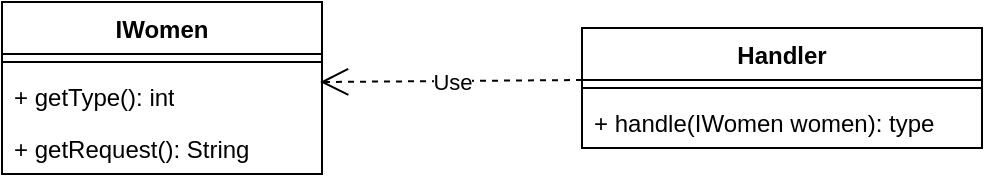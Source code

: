 <mxfile version="27.2.0">
  <diagram name="第 1 页" id="M5rMmSOb1I-2sW1AEaWO">
    <mxGraphModel dx="1174" dy="790" grid="1" gridSize="10" guides="1" tooltips="1" connect="1" arrows="1" fold="1" page="1" pageScale="1" pageWidth="827" pageHeight="1169" math="0" shadow="0">
      <root>
        <mxCell id="0" />
        <mxCell id="1" parent="0" />
        <mxCell id="zSPBaMPLMjpXowddjuxR-1" value="IWomen" style="swimlane;fontStyle=1;align=center;verticalAlign=top;childLayout=stackLayout;horizontal=1;startSize=26;horizontalStack=0;resizeParent=1;resizeParentMax=0;resizeLast=0;collapsible=1;marginBottom=0;whiteSpace=wrap;html=1;" vertex="1" parent="1">
          <mxGeometry x="330" y="400" width="160" height="86" as="geometry" />
        </mxCell>
        <mxCell id="zSPBaMPLMjpXowddjuxR-3" value="" style="line;strokeWidth=1;fillColor=none;align=left;verticalAlign=middle;spacingTop=-1;spacingLeft=3;spacingRight=3;rotatable=0;labelPosition=right;points=[];portConstraint=eastwest;strokeColor=inherit;" vertex="1" parent="zSPBaMPLMjpXowddjuxR-1">
          <mxGeometry y="26" width="160" height="8" as="geometry" />
        </mxCell>
        <mxCell id="zSPBaMPLMjpXowddjuxR-4" value="+ getType(): int" style="text;strokeColor=none;fillColor=none;align=left;verticalAlign=top;spacingLeft=4;spacingRight=4;overflow=hidden;rotatable=0;points=[[0,0.5],[1,0.5]];portConstraint=eastwest;whiteSpace=wrap;html=1;" vertex="1" parent="zSPBaMPLMjpXowddjuxR-1">
          <mxGeometry y="34" width="160" height="26" as="geometry" />
        </mxCell>
        <mxCell id="zSPBaMPLMjpXowddjuxR-9" value="+ getRequest(): String" style="text;strokeColor=none;fillColor=none;align=left;verticalAlign=top;spacingLeft=4;spacingRight=4;overflow=hidden;rotatable=0;points=[[0,0.5],[1,0.5]];portConstraint=eastwest;whiteSpace=wrap;html=1;" vertex="1" parent="zSPBaMPLMjpXowddjuxR-1">
          <mxGeometry y="60" width="160" height="26" as="geometry" />
        </mxCell>
        <mxCell id="zSPBaMPLMjpXowddjuxR-5" value="Handler" style="swimlane;fontStyle=1;align=center;verticalAlign=top;childLayout=stackLayout;horizontal=1;startSize=26;horizontalStack=0;resizeParent=1;resizeParentMax=0;resizeLast=0;collapsible=1;marginBottom=0;whiteSpace=wrap;html=1;" vertex="1" parent="1">
          <mxGeometry x="620" y="413" width="200" height="60" as="geometry" />
        </mxCell>
        <mxCell id="zSPBaMPLMjpXowddjuxR-7" value="" style="line;strokeWidth=1;fillColor=none;align=left;verticalAlign=middle;spacingTop=-1;spacingLeft=3;spacingRight=3;rotatable=0;labelPosition=right;points=[];portConstraint=eastwest;strokeColor=inherit;" vertex="1" parent="zSPBaMPLMjpXowddjuxR-5">
          <mxGeometry y="26" width="200" height="8" as="geometry" />
        </mxCell>
        <mxCell id="zSPBaMPLMjpXowddjuxR-8" value="+ handle(IWomen women): type" style="text;strokeColor=none;fillColor=none;align=left;verticalAlign=top;spacingLeft=4;spacingRight=4;overflow=hidden;rotatable=0;points=[[0,0.5],[1,0.5]];portConstraint=eastwest;whiteSpace=wrap;html=1;" vertex="1" parent="zSPBaMPLMjpXowddjuxR-5">
          <mxGeometry y="34" width="200" height="26" as="geometry" />
        </mxCell>
        <mxCell id="zSPBaMPLMjpXowddjuxR-10" value="Use" style="endArrow=open;endSize=12;dashed=1;html=1;rounded=0;exitX=0;exitY=0.5;exitDx=0;exitDy=0;entryX=0.994;entryY=0.231;entryDx=0;entryDy=0;entryPerimeter=0;" edge="1" parent="1" target="zSPBaMPLMjpXowddjuxR-4">
          <mxGeometry width="160" relative="1" as="geometry">
            <mxPoint x="620" y="439" as="sourcePoint" />
            <mxPoint x="630" y="640" as="targetPoint" />
          </mxGeometry>
        </mxCell>
      </root>
    </mxGraphModel>
  </diagram>
</mxfile>
